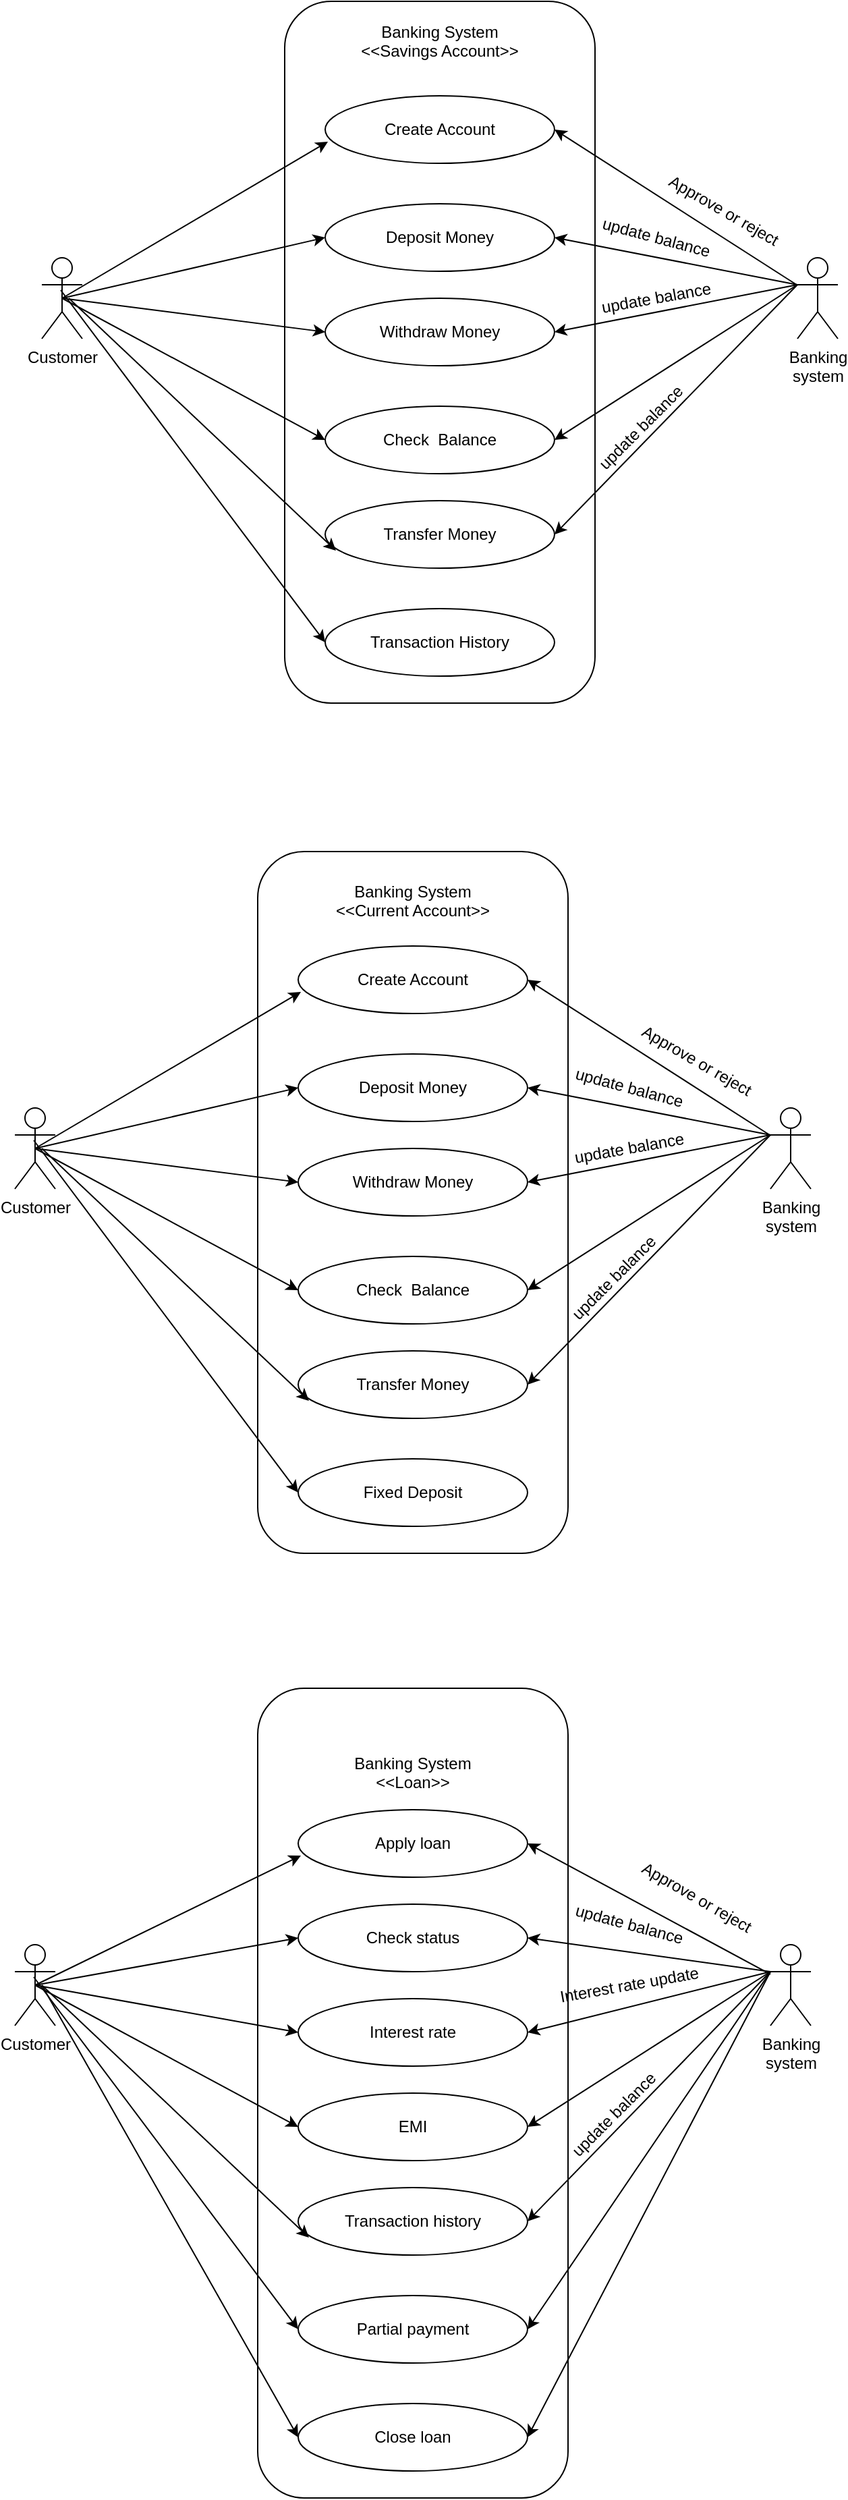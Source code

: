 <mxfile version="21.6.5" type="google">
  <diagram name="Page-1" id="xdPgEGAJNqg5EhjhPU7r">
    <mxGraphModel grid="1" page="1" gridSize="10" guides="1" tooltips="1" connect="1" arrows="1" fold="1" pageScale="1" pageWidth="850" pageHeight="1100" math="0" shadow="0">
      <root>
        <mxCell id="0" />
        <mxCell id="1" parent="0" />
        <mxCell id="pIyLrbs62usHwFgyWawc-6" value="Banking System&lt;br&gt;&amp;lt;&amp;lt;Savings Account&amp;gt;&amp;gt;&lt;br&gt;&lt;br&gt;&lt;br&gt;&lt;br&gt;&lt;br&gt;&lt;br&gt;&lt;br&gt;&lt;br&gt;&lt;br&gt;&lt;br&gt;&lt;br&gt;&lt;br&gt;&lt;br&gt;&lt;br&gt;&lt;br&gt;&lt;br&gt;&lt;br&gt;&lt;br&gt;&lt;br&gt;&lt;br&gt;&lt;br&gt;&lt;br&gt;&lt;br&gt;&lt;br&gt;&lt;br&gt;&lt;br&gt;&lt;br&gt;&lt;br&gt;&lt;br&gt;&lt;br&gt;&lt;br&gt;&lt;br&gt;&lt;br&gt;" style="rounded=1;whiteSpace=wrap;html=1;" vertex="1" parent="1">
          <mxGeometry x="350" y="350" width="230" height="520" as="geometry" />
        </mxCell>
        <mxCell id="pIyLrbs62usHwFgyWawc-7" value="Customer" style="shape=umlActor;verticalLabelPosition=bottom;verticalAlign=top;html=1;outlineConnect=0;" vertex="1" parent="1">
          <mxGeometry x="170" y="540" width="30" height="60" as="geometry" />
        </mxCell>
        <mxCell id="pIyLrbs62usHwFgyWawc-10" value="Create Account" style="ellipse;whiteSpace=wrap;html=1;" vertex="1" parent="1">
          <mxGeometry x="380" y="420" width="170" height="50" as="geometry" />
        </mxCell>
        <mxCell id="pIyLrbs62usHwFgyWawc-23" value="Deposit Money" style="ellipse;whiteSpace=wrap;html=1;" vertex="1" parent="1">
          <mxGeometry x="380" y="500" width="170" height="50" as="geometry" />
        </mxCell>
        <mxCell id="pIyLrbs62usHwFgyWawc-24" value="Withdraw Money" style="ellipse;whiteSpace=wrap;html=1;" vertex="1" parent="1">
          <mxGeometry x="380" y="570" width="170" height="50" as="geometry" />
        </mxCell>
        <mxCell id="pIyLrbs62usHwFgyWawc-25" value="Check&amp;nbsp; Balance" style="ellipse;whiteSpace=wrap;html=1;" vertex="1" parent="1">
          <mxGeometry x="380" y="650" width="170" height="50" as="geometry" />
        </mxCell>
        <mxCell id="pIyLrbs62usHwFgyWawc-26" value="Transaction History" style="ellipse;whiteSpace=wrap;html=1;" vertex="1" parent="1">
          <mxGeometry x="380" y="800" width="170" height="50" as="geometry" />
        </mxCell>
        <mxCell id="pIyLrbs62usHwFgyWawc-27" value="Transfer Money" style="ellipse;whiteSpace=wrap;html=1;" vertex="1" parent="1">
          <mxGeometry x="380" y="720" width="170" height="50" as="geometry" />
        </mxCell>
        <mxCell id="pIyLrbs62usHwFgyWawc-28" value="" style="endArrow=classic;html=1;rounded=0;entryX=0.012;entryY=0.68;entryDx=0;entryDy=0;entryPerimeter=0;exitX=0.5;exitY=0.5;exitDx=0;exitDy=0;exitPerimeter=0;" edge="1" parent="1" source="pIyLrbs62usHwFgyWawc-7" target="pIyLrbs62usHwFgyWawc-10">
          <mxGeometry width="50" height="50" relative="1" as="geometry">
            <mxPoint x="190" y="570" as="sourcePoint" />
            <mxPoint x="380" y="460" as="targetPoint" />
          </mxGeometry>
        </mxCell>
        <mxCell id="pIyLrbs62usHwFgyWawc-29" value="" style="endArrow=classic;html=1;rounded=0;entryX=0;entryY=0.5;entryDx=0;entryDy=0;exitX=0.5;exitY=0.5;exitDx=0;exitDy=0;exitPerimeter=0;" edge="1" parent="1" source="pIyLrbs62usHwFgyWawc-7" target="pIyLrbs62usHwFgyWawc-24">
          <mxGeometry width="50" height="50" relative="1" as="geometry">
            <mxPoint x="190" y="570" as="sourcePoint" />
            <mxPoint x="380" y="590" as="targetPoint" />
          </mxGeometry>
        </mxCell>
        <mxCell id="pIyLrbs62usHwFgyWawc-31" value="" style="endArrow=classic;html=1;rounded=0;entryX=0;entryY=0.5;entryDx=0;entryDy=0;exitX=0.5;exitY=0.5;exitDx=0;exitDy=0;exitPerimeter=0;" edge="1" parent="1" source="pIyLrbs62usHwFgyWawc-7" target="pIyLrbs62usHwFgyWawc-25">
          <mxGeometry width="50" height="50" relative="1" as="geometry">
            <mxPoint x="190" y="570" as="sourcePoint" />
            <mxPoint x="450" y="600" as="targetPoint" />
          </mxGeometry>
        </mxCell>
        <mxCell id="pIyLrbs62usHwFgyWawc-32" value="" style="endArrow=classic;html=1;rounded=0;entryX=0.047;entryY=0.74;entryDx=0;entryDy=0;entryPerimeter=0;" edge="1" parent="1" target="pIyLrbs62usHwFgyWawc-27">
          <mxGeometry width="50" height="50" relative="1" as="geometry">
            <mxPoint x="190" y="570" as="sourcePoint" />
            <mxPoint x="450" y="600" as="targetPoint" />
          </mxGeometry>
        </mxCell>
        <mxCell id="pIyLrbs62usHwFgyWawc-33" value="" style="endArrow=classic;html=1;rounded=0;entryX=0;entryY=0.5;entryDx=0;entryDy=0;exitX=0.467;exitY=0.4;exitDx=0;exitDy=0;exitPerimeter=0;" edge="1" parent="1" source="pIyLrbs62usHwFgyWawc-7" target="pIyLrbs62usHwFgyWawc-26">
          <mxGeometry width="50" height="50" relative="1" as="geometry">
            <mxPoint x="190" y="570" as="sourcePoint" />
            <mxPoint x="230" y="750" as="targetPoint" />
          </mxGeometry>
        </mxCell>
        <mxCell id="pIyLrbs62usHwFgyWawc-34" value="" style="endArrow=classic;html=1;rounded=0;entryX=0;entryY=0.5;entryDx=0;entryDy=0;exitX=0.5;exitY=0.5;exitDx=0;exitDy=0;exitPerimeter=0;" edge="1" parent="1" source="pIyLrbs62usHwFgyWawc-7" target="pIyLrbs62usHwFgyWawc-23">
          <mxGeometry width="50" height="50" relative="1" as="geometry">
            <mxPoint x="190" y="570" as="sourcePoint" />
            <mxPoint x="450" y="600" as="targetPoint" />
          </mxGeometry>
        </mxCell>
        <mxCell id="pIyLrbs62usHwFgyWawc-35" value="Banking&lt;br&gt;system" style="shape=umlActor;verticalLabelPosition=bottom;verticalAlign=top;html=1;outlineConnect=0;" vertex="1" parent="1">
          <mxGeometry x="730" y="540" width="30" height="60" as="geometry" />
        </mxCell>
        <mxCell id="pIyLrbs62usHwFgyWawc-52" value="" style="endArrow=classic;html=1;rounded=0;entryX=1;entryY=0.5;entryDx=0;entryDy=0;" edge="1" parent="1" source="pIyLrbs62usHwFgyWawc-35" target="pIyLrbs62usHwFgyWawc-10">
          <mxGeometry width="50" height="50" relative="1" as="geometry">
            <mxPoint x="470" y="590" as="sourcePoint" />
            <mxPoint x="520" y="540" as="targetPoint" />
          </mxGeometry>
        </mxCell>
        <mxCell id="pIyLrbs62usHwFgyWawc-53" value="" style="endArrow=classic;html=1;rounded=0;entryX=1;entryY=0.5;entryDx=0;entryDy=0;" edge="1" parent="1" target="pIyLrbs62usHwFgyWawc-23">
          <mxGeometry width="50" height="50" relative="1" as="geometry">
            <mxPoint x="730" y="560" as="sourcePoint" />
            <mxPoint x="520" y="540" as="targetPoint" />
          </mxGeometry>
        </mxCell>
        <mxCell id="pIyLrbs62usHwFgyWawc-54" value="" style="endArrow=classic;html=1;rounded=0;entryX=1;entryY=0.5;entryDx=0;entryDy=0;" edge="1" parent="1" target="pIyLrbs62usHwFgyWawc-24">
          <mxGeometry width="50" height="50" relative="1" as="geometry">
            <mxPoint x="730" y="560" as="sourcePoint" />
            <mxPoint x="520" y="540" as="targetPoint" />
          </mxGeometry>
        </mxCell>
        <mxCell id="pIyLrbs62usHwFgyWawc-55" value="" style="endArrow=classic;html=1;rounded=0;entryX=1;entryY=0.5;entryDx=0;entryDy=0;" edge="1" parent="1" target="pIyLrbs62usHwFgyWawc-25">
          <mxGeometry width="50" height="50" relative="1" as="geometry">
            <mxPoint x="730" y="560" as="sourcePoint" />
            <mxPoint x="520" y="680" as="targetPoint" />
          </mxGeometry>
        </mxCell>
        <mxCell id="pIyLrbs62usHwFgyWawc-56" value="" style="endArrow=classic;html=1;rounded=0;entryX=1;entryY=0.5;entryDx=0;entryDy=0;" edge="1" parent="1" target="pIyLrbs62usHwFgyWawc-27">
          <mxGeometry width="50" height="50" relative="1" as="geometry">
            <mxPoint x="730" y="560" as="sourcePoint" />
            <mxPoint x="520" y="680" as="targetPoint" />
          </mxGeometry>
        </mxCell>
        <mxCell id="pIyLrbs62usHwFgyWawc-59" value="Approve or reject" style="text;html=1;align=center;verticalAlign=middle;resizable=0;points=[];autosize=1;strokeColor=none;fillColor=none;rotation=30;" vertex="1" parent="1">
          <mxGeometry x="620" y="490" width="110" height="30" as="geometry" />
        </mxCell>
        <mxCell id="pIyLrbs62usHwFgyWawc-62" value="update balance" style="text;html=1;align=center;verticalAlign=middle;resizable=0;points=[];autosize=1;strokeColor=none;fillColor=none;rotation=-10;" vertex="1" parent="1">
          <mxGeometry x="570" y="555" width="110" height="30" as="geometry" />
        </mxCell>
        <mxCell id="pIyLrbs62usHwFgyWawc-63" value="update balance" style="text;html=1;align=center;verticalAlign=middle;resizable=0;points=[];autosize=1;strokeColor=none;fillColor=none;rotation=15;" vertex="1" parent="1">
          <mxGeometry x="570" y="510" width="110" height="30" as="geometry" />
        </mxCell>
        <mxCell id="pIyLrbs62usHwFgyWawc-69" value="update balance&amp;nbsp;" style="text;html=1;align=center;verticalAlign=middle;resizable=0;points=[];autosize=1;strokeColor=none;fillColor=none;rotation=-45;" vertex="1" parent="1">
          <mxGeometry x="560" y="650" width="110" height="30" as="geometry" />
        </mxCell>
        <mxCell id="pIyLrbs62usHwFgyWawc-71" value="Banking System&lt;br&gt;&amp;lt;&amp;lt;Current Account&amp;gt;&amp;gt;&lt;br&gt;&lt;br&gt;&lt;br&gt;&lt;br&gt;&lt;br&gt;&lt;br&gt;&lt;br&gt;&lt;br&gt;&lt;br&gt;&lt;br&gt;&lt;br&gt;&lt;br&gt;&lt;br&gt;&lt;br&gt;&lt;br&gt;&lt;br&gt;&lt;br&gt;&lt;br&gt;&lt;br&gt;&lt;br&gt;&lt;br&gt;&lt;br&gt;&lt;br&gt;&lt;br&gt;&lt;br&gt;&lt;br&gt;&lt;br&gt;&lt;br&gt;&lt;br&gt;&lt;br&gt;&lt;br&gt;&lt;br&gt;" style="rounded=1;whiteSpace=wrap;html=1;" vertex="1" parent="1">
          <mxGeometry x="330" y="980" width="230" height="520" as="geometry" />
        </mxCell>
        <mxCell id="pIyLrbs62usHwFgyWawc-72" value="Customer" style="shape=umlActor;verticalLabelPosition=bottom;verticalAlign=top;html=1;outlineConnect=0;" vertex="1" parent="1">
          <mxGeometry x="150" y="1170" width="30" height="60" as="geometry" />
        </mxCell>
        <mxCell id="pIyLrbs62usHwFgyWawc-73" value="Create Account" style="ellipse;whiteSpace=wrap;html=1;" vertex="1" parent="1">
          <mxGeometry x="360" y="1050" width="170" height="50" as="geometry" />
        </mxCell>
        <mxCell id="pIyLrbs62usHwFgyWawc-74" value="Deposit Money" style="ellipse;whiteSpace=wrap;html=1;" vertex="1" parent="1">
          <mxGeometry x="360" y="1130" width="170" height="50" as="geometry" />
        </mxCell>
        <mxCell id="pIyLrbs62usHwFgyWawc-75" value="Withdraw Money" style="ellipse;whiteSpace=wrap;html=1;" vertex="1" parent="1">
          <mxGeometry x="360" y="1200" width="170" height="50" as="geometry" />
        </mxCell>
        <mxCell id="pIyLrbs62usHwFgyWawc-76" value="Check&amp;nbsp; Balance" style="ellipse;whiteSpace=wrap;html=1;" vertex="1" parent="1">
          <mxGeometry x="360" y="1280" width="170" height="50" as="geometry" />
        </mxCell>
        <mxCell id="pIyLrbs62usHwFgyWawc-77" value="Fixed Deposit" style="ellipse;whiteSpace=wrap;html=1;" vertex="1" parent="1">
          <mxGeometry x="360" y="1430" width="170" height="50" as="geometry" />
        </mxCell>
        <mxCell id="pIyLrbs62usHwFgyWawc-78" value="Transfer Money" style="ellipse;whiteSpace=wrap;html=1;" vertex="1" parent="1">
          <mxGeometry x="360" y="1350" width="170" height="50" as="geometry" />
        </mxCell>
        <mxCell id="pIyLrbs62usHwFgyWawc-79" value="" style="endArrow=classic;html=1;rounded=0;entryX=0.012;entryY=0.68;entryDx=0;entryDy=0;entryPerimeter=0;exitX=0.5;exitY=0.5;exitDx=0;exitDy=0;exitPerimeter=0;" edge="1" parent="1" source="pIyLrbs62usHwFgyWawc-72" target="pIyLrbs62usHwFgyWawc-73">
          <mxGeometry width="50" height="50" relative="1" as="geometry">
            <mxPoint x="170" y="1200" as="sourcePoint" />
            <mxPoint x="360" y="1090" as="targetPoint" />
          </mxGeometry>
        </mxCell>
        <mxCell id="pIyLrbs62usHwFgyWawc-80" value="" style="endArrow=classic;html=1;rounded=0;entryX=0;entryY=0.5;entryDx=0;entryDy=0;exitX=0.5;exitY=0.5;exitDx=0;exitDy=0;exitPerimeter=0;" edge="1" parent="1" source="pIyLrbs62usHwFgyWawc-72" target="pIyLrbs62usHwFgyWawc-75">
          <mxGeometry width="50" height="50" relative="1" as="geometry">
            <mxPoint x="170" y="1200" as="sourcePoint" />
            <mxPoint x="360" y="1220" as="targetPoint" />
          </mxGeometry>
        </mxCell>
        <mxCell id="pIyLrbs62usHwFgyWawc-81" value="" style="endArrow=classic;html=1;rounded=0;entryX=0;entryY=0.5;entryDx=0;entryDy=0;exitX=0.5;exitY=0.5;exitDx=0;exitDy=0;exitPerimeter=0;" edge="1" parent="1" source="pIyLrbs62usHwFgyWawc-72" target="pIyLrbs62usHwFgyWawc-76">
          <mxGeometry width="50" height="50" relative="1" as="geometry">
            <mxPoint x="170" y="1200" as="sourcePoint" />
            <mxPoint x="430" y="1230" as="targetPoint" />
          </mxGeometry>
        </mxCell>
        <mxCell id="pIyLrbs62usHwFgyWawc-82" value="" style="endArrow=classic;html=1;rounded=0;entryX=0.047;entryY=0.74;entryDx=0;entryDy=0;entryPerimeter=0;" edge="1" parent="1" target="pIyLrbs62usHwFgyWawc-78">
          <mxGeometry width="50" height="50" relative="1" as="geometry">
            <mxPoint x="170" y="1200" as="sourcePoint" />
            <mxPoint x="430" y="1230" as="targetPoint" />
          </mxGeometry>
        </mxCell>
        <mxCell id="pIyLrbs62usHwFgyWawc-83" value="" style="endArrow=classic;html=1;rounded=0;entryX=0;entryY=0.5;entryDx=0;entryDy=0;exitX=0.467;exitY=0.4;exitDx=0;exitDy=0;exitPerimeter=0;" edge="1" parent="1" source="pIyLrbs62usHwFgyWawc-72" target="pIyLrbs62usHwFgyWawc-77">
          <mxGeometry width="50" height="50" relative="1" as="geometry">
            <mxPoint x="170" y="1200" as="sourcePoint" />
            <mxPoint x="210" y="1380" as="targetPoint" />
          </mxGeometry>
        </mxCell>
        <mxCell id="pIyLrbs62usHwFgyWawc-84" value="" style="endArrow=classic;html=1;rounded=0;entryX=0;entryY=0.5;entryDx=0;entryDy=0;exitX=0.5;exitY=0.5;exitDx=0;exitDy=0;exitPerimeter=0;" edge="1" parent="1" source="pIyLrbs62usHwFgyWawc-72" target="pIyLrbs62usHwFgyWawc-74">
          <mxGeometry width="50" height="50" relative="1" as="geometry">
            <mxPoint x="170" y="1200" as="sourcePoint" />
            <mxPoint x="430" y="1230" as="targetPoint" />
          </mxGeometry>
        </mxCell>
        <mxCell id="pIyLrbs62usHwFgyWawc-85" value="Banking&lt;br&gt;system" style="shape=umlActor;verticalLabelPosition=bottom;verticalAlign=top;html=1;outlineConnect=0;" vertex="1" parent="1">
          <mxGeometry x="710" y="1170" width="30" height="60" as="geometry" />
        </mxCell>
        <mxCell id="pIyLrbs62usHwFgyWawc-86" value="" style="endArrow=classic;html=1;rounded=0;entryX=1;entryY=0.5;entryDx=0;entryDy=0;" edge="1" parent="1" source="pIyLrbs62usHwFgyWawc-85" target="pIyLrbs62usHwFgyWawc-73">
          <mxGeometry width="50" height="50" relative="1" as="geometry">
            <mxPoint x="450" y="1220" as="sourcePoint" />
            <mxPoint x="500" y="1170" as="targetPoint" />
          </mxGeometry>
        </mxCell>
        <mxCell id="pIyLrbs62usHwFgyWawc-87" value="" style="endArrow=classic;html=1;rounded=0;entryX=1;entryY=0.5;entryDx=0;entryDy=0;" edge="1" parent="1" target="pIyLrbs62usHwFgyWawc-74">
          <mxGeometry width="50" height="50" relative="1" as="geometry">
            <mxPoint x="710" y="1190" as="sourcePoint" />
            <mxPoint x="500" y="1170" as="targetPoint" />
          </mxGeometry>
        </mxCell>
        <mxCell id="pIyLrbs62usHwFgyWawc-88" value="" style="endArrow=classic;html=1;rounded=0;entryX=1;entryY=0.5;entryDx=0;entryDy=0;" edge="1" parent="1" target="pIyLrbs62usHwFgyWawc-75">
          <mxGeometry width="50" height="50" relative="1" as="geometry">
            <mxPoint x="710" y="1190" as="sourcePoint" />
            <mxPoint x="500" y="1170" as="targetPoint" />
          </mxGeometry>
        </mxCell>
        <mxCell id="pIyLrbs62usHwFgyWawc-89" value="" style="endArrow=classic;html=1;rounded=0;entryX=1;entryY=0.5;entryDx=0;entryDy=0;" edge="1" parent="1" target="pIyLrbs62usHwFgyWawc-76">
          <mxGeometry width="50" height="50" relative="1" as="geometry">
            <mxPoint x="710" y="1190" as="sourcePoint" />
            <mxPoint x="500" y="1310" as="targetPoint" />
          </mxGeometry>
        </mxCell>
        <mxCell id="pIyLrbs62usHwFgyWawc-90" value="" style="endArrow=classic;html=1;rounded=0;entryX=1;entryY=0.5;entryDx=0;entryDy=0;" edge="1" parent="1" target="pIyLrbs62usHwFgyWawc-78">
          <mxGeometry width="50" height="50" relative="1" as="geometry">
            <mxPoint x="710" y="1190" as="sourcePoint" />
            <mxPoint x="500" y="1310" as="targetPoint" />
          </mxGeometry>
        </mxCell>
        <mxCell id="pIyLrbs62usHwFgyWawc-91" value="Approve or reject" style="text;html=1;align=center;verticalAlign=middle;resizable=0;points=[];autosize=1;strokeColor=none;fillColor=none;rotation=30;" vertex="1" parent="1">
          <mxGeometry x="600" y="1120" width="110" height="30" as="geometry" />
        </mxCell>
        <mxCell id="pIyLrbs62usHwFgyWawc-92" value="update balance" style="text;html=1;align=center;verticalAlign=middle;resizable=0;points=[];autosize=1;strokeColor=none;fillColor=none;rotation=-10;" vertex="1" parent="1">
          <mxGeometry x="550" y="1185" width="110" height="30" as="geometry" />
        </mxCell>
        <mxCell id="pIyLrbs62usHwFgyWawc-93" value="update balance" style="text;html=1;align=center;verticalAlign=middle;resizable=0;points=[];autosize=1;strokeColor=none;fillColor=none;rotation=15;" vertex="1" parent="1">
          <mxGeometry x="550" y="1140" width="110" height="30" as="geometry" />
        </mxCell>
        <mxCell id="pIyLrbs62usHwFgyWawc-94" value="update balance&amp;nbsp;" style="text;html=1;align=center;verticalAlign=middle;resizable=0;points=[];autosize=1;strokeColor=none;fillColor=none;rotation=-45;" vertex="1" parent="1">
          <mxGeometry x="540" y="1280" width="110" height="30" as="geometry" />
        </mxCell>
        <mxCell id="pIyLrbs62usHwFgyWawc-118" value="Banking System&lt;br&gt;&amp;lt;&amp;lt;Loan&amp;gt;&amp;gt;&lt;br&gt;&lt;br&gt;&lt;br&gt;&lt;br&gt;&lt;br&gt;&lt;br&gt;&lt;br&gt;&lt;br&gt;&lt;br&gt;&lt;br&gt;&lt;br&gt;&lt;br&gt;&lt;br&gt;&lt;br&gt;&lt;br&gt;&lt;br&gt;&lt;br&gt;&lt;br&gt;&lt;br&gt;&lt;br&gt;&lt;br&gt;&lt;br&gt;&lt;br&gt;&lt;br&gt;&lt;br&gt;&lt;br&gt;&lt;br&gt;&lt;br&gt;&lt;br&gt;&lt;br&gt;&lt;br&gt;&lt;br&gt;&lt;br&gt;&lt;br&gt;" style="rounded=1;whiteSpace=wrap;html=1;" vertex="1" parent="1">
          <mxGeometry x="330" y="1600" width="230" height="600" as="geometry" />
        </mxCell>
        <mxCell id="pIyLrbs62usHwFgyWawc-119" value="Customer" style="shape=umlActor;verticalLabelPosition=bottom;verticalAlign=top;html=1;outlineConnect=0;" vertex="1" parent="1">
          <mxGeometry x="150" y="1790" width="30" height="60" as="geometry" />
        </mxCell>
        <mxCell id="pIyLrbs62usHwFgyWawc-120" value="Apply loan" style="ellipse;whiteSpace=wrap;html=1;" vertex="1" parent="1">
          <mxGeometry x="360" y="1690" width="170" height="50" as="geometry" />
        </mxCell>
        <mxCell id="pIyLrbs62usHwFgyWawc-121" value="Check status" style="ellipse;whiteSpace=wrap;html=1;" vertex="1" parent="1">
          <mxGeometry x="360" y="1760" width="170" height="50" as="geometry" />
        </mxCell>
        <mxCell id="pIyLrbs62usHwFgyWawc-122" value="Interest rate" style="ellipse;whiteSpace=wrap;html=1;" vertex="1" parent="1">
          <mxGeometry x="360" y="1830" width="170" height="50" as="geometry" />
        </mxCell>
        <mxCell id="pIyLrbs62usHwFgyWawc-123" value="EMI" style="ellipse;whiteSpace=wrap;html=1;" vertex="1" parent="1">
          <mxGeometry x="360" y="1900" width="170" height="50" as="geometry" />
        </mxCell>
        <mxCell id="pIyLrbs62usHwFgyWawc-124" value="Partial payment" style="ellipse;whiteSpace=wrap;html=1;" vertex="1" parent="1">
          <mxGeometry x="360" y="2050" width="170" height="50" as="geometry" />
        </mxCell>
        <mxCell id="pIyLrbs62usHwFgyWawc-125" value="Transaction history" style="ellipse;whiteSpace=wrap;html=1;" vertex="1" parent="1">
          <mxGeometry x="360" y="1970" width="170" height="50" as="geometry" />
        </mxCell>
        <mxCell id="pIyLrbs62usHwFgyWawc-126" value="" style="endArrow=classic;html=1;rounded=0;entryX=0.012;entryY=0.68;entryDx=0;entryDy=0;entryPerimeter=0;exitX=0.5;exitY=0.5;exitDx=0;exitDy=0;exitPerimeter=0;" edge="1" parent="1" source="pIyLrbs62usHwFgyWawc-119" target="pIyLrbs62usHwFgyWawc-120">
          <mxGeometry width="50" height="50" relative="1" as="geometry">
            <mxPoint x="170" y="1820" as="sourcePoint" />
            <mxPoint x="360" y="1710" as="targetPoint" />
          </mxGeometry>
        </mxCell>
        <mxCell id="pIyLrbs62usHwFgyWawc-127" value="" style="endArrow=classic;html=1;rounded=0;entryX=0;entryY=0.5;entryDx=0;entryDy=0;exitX=0.5;exitY=0.5;exitDx=0;exitDy=0;exitPerimeter=0;" edge="1" parent="1" source="pIyLrbs62usHwFgyWawc-119" target="pIyLrbs62usHwFgyWawc-122">
          <mxGeometry width="50" height="50" relative="1" as="geometry">
            <mxPoint x="170" y="1820" as="sourcePoint" />
            <mxPoint x="360" y="1840" as="targetPoint" />
          </mxGeometry>
        </mxCell>
        <mxCell id="pIyLrbs62usHwFgyWawc-128" value="" style="endArrow=classic;html=1;rounded=0;entryX=0;entryY=0.5;entryDx=0;entryDy=0;exitX=0.5;exitY=0.5;exitDx=0;exitDy=0;exitPerimeter=0;" edge="1" parent="1" source="pIyLrbs62usHwFgyWawc-119" target="pIyLrbs62usHwFgyWawc-123">
          <mxGeometry width="50" height="50" relative="1" as="geometry">
            <mxPoint x="170" y="1820" as="sourcePoint" />
            <mxPoint x="430" y="1850" as="targetPoint" />
          </mxGeometry>
        </mxCell>
        <mxCell id="pIyLrbs62usHwFgyWawc-129" value="" style="endArrow=classic;html=1;rounded=0;entryX=0.047;entryY=0.74;entryDx=0;entryDy=0;entryPerimeter=0;" edge="1" parent="1" target="pIyLrbs62usHwFgyWawc-125">
          <mxGeometry width="50" height="50" relative="1" as="geometry">
            <mxPoint x="170" y="1820" as="sourcePoint" />
            <mxPoint x="430" y="1850" as="targetPoint" />
          </mxGeometry>
        </mxCell>
        <mxCell id="pIyLrbs62usHwFgyWawc-130" value="" style="endArrow=classic;html=1;rounded=0;entryX=0;entryY=0.5;entryDx=0;entryDy=0;exitX=0.467;exitY=0.4;exitDx=0;exitDy=0;exitPerimeter=0;" edge="1" parent="1" source="pIyLrbs62usHwFgyWawc-119" target="pIyLrbs62usHwFgyWawc-124">
          <mxGeometry width="50" height="50" relative="1" as="geometry">
            <mxPoint x="170" y="1820" as="sourcePoint" />
            <mxPoint x="210" y="2000" as="targetPoint" />
          </mxGeometry>
        </mxCell>
        <mxCell id="pIyLrbs62usHwFgyWawc-131" value="" style="endArrow=classic;html=1;rounded=0;entryX=0;entryY=0.5;entryDx=0;entryDy=0;exitX=0.5;exitY=0.5;exitDx=0;exitDy=0;exitPerimeter=0;" edge="1" parent="1" source="pIyLrbs62usHwFgyWawc-119" target="pIyLrbs62usHwFgyWawc-121">
          <mxGeometry width="50" height="50" relative="1" as="geometry">
            <mxPoint x="170" y="1820" as="sourcePoint" />
            <mxPoint x="430" y="1850" as="targetPoint" />
          </mxGeometry>
        </mxCell>
        <mxCell id="pIyLrbs62usHwFgyWawc-132" value="Banking&lt;br&gt;system" style="shape=umlActor;verticalLabelPosition=bottom;verticalAlign=top;html=1;outlineConnect=0;" vertex="1" parent="1">
          <mxGeometry x="710" y="1790" width="30" height="60" as="geometry" />
        </mxCell>
        <mxCell id="pIyLrbs62usHwFgyWawc-133" value="" style="endArrow=classic;html=1;rounded=0;entryX=1;entryY=0.5;entryDx=0;entryDy=0;" edge="1" parent="1" source="pIyLrbs62usHwFgyWawc-132" target="pIyLrbs62usHwFgyWawc-120">
          <mxGeometry width="50" height="50" relative="1" as="geometry">
            <mxPoint x="450" y="1840" as="sourcePoint" />
            <mxPoint x="500" y="1790" as="targetPoint" />
          </mxGeometry>
        </mxCell>
        <mxCell id="pIyLrbs62usHwFgyWawc-134" value="" style="endArrow=classic;html=1;rounded=0;entryX=1;entryY=0.5;entryDx=0;entryDy=0;" edge="1" parent="1" target="pIyLrbs62usHwFgyWawc-121">
          <mxGeometry width="50" height="50" relative="1" as="geometry">
            <mxPoint x="710" y="1810" as="sourcePoint" />
            <mxPoint x="500" y="1790" as="targetPoint" />
          </mxGeometry>
        </mxCell>
        <mxCell id="pIyLrbs62usHwFgyWawc-135" value="" style="endArrow=classic;html=1;rounded=0;entryX=1;entryY=0.5;entryDx=0;entryDy=0;" edge="1" parent="1" target="pIyLrbs62usHwFgyWawc-122">
          <mxGeometry width="50" height="50" relative="1" as="geometry">
            <mxPoint x="710" y="1810" as="sourcePoint" />
            <mxPoint x="500" y="1790" as="targetPoint" />
          </mxGeometry>
        </mxCell>
        <mxCell id="pIyLrbs62usHwFgyWawc-136" value="" style="endArrow=classic;html=1;rounded=0;entryX=1;entryY=0.5;entryDx=0;entryDy=0;" edge="1" parent="1" target="pIyLrbs62usHwFgyWawc-123">
          <mxGeometry width="50" height="50" relative="1" as="geometry">
            <mxPoint x="710" y="1810" as="sourcePoint" />
            <mxPoint x="500" y="1930" as="targetPoint" />
          </mxGeometry>
        </mxCell>
        <mxCell id="pIyLrbs62usHwFgyWawc-137" value="" style="endArrow=classic;html=1;rounded=0;entryX=1;entryY=0.5;entryDx=0;entryDy=0;" edge="1" parent="1" target="pIyLrbs62usHwFgyWawc-125">
          <mxGeometry width="50" height="50" relative="1" as="geometry">
            <mxPoint x="710" y="1810" as="sourcePoint" />
            <mxPoint x="500" y="1930" as="targetPoint" />
          </mxGeometry>
        </mxCell>
        <mxCell id="pIyLrbs62usHwFgyWawc-138" value="Approve or reject" style="text;html=1;align=center;verticalAlign=middle;resizable=0;points=[];autosize=1;strokeColor=none;fillColor=none;rotation=30;" vertex="1" parent="1">
          <mxGeometry x="600" y="1740" width="110" height="30" as="geometry" />
        </mxCell>
        <mxCell id="pIyLrbs62usHwFgyWawc-139" value="Interest rate update" style="text;html=1;align=center;verticalAlign=middle;resizable=0;points=[];autosize=1;strokeColor=none;fillColor=none;rotation=-10;" vertex="1" parent="1">
          <mxGeometry x="540" y="1805" width="130" height="30" as="geometry" />
        </mxCell>
        <mxCell id="pIyLrbs62usHwFgyWawc-140" value="update balance" style="text;html=1;align=center;verticalAlign=middle;resizable=0;points=[];autosize=1;strokeColor=none;fillColor=none;rotation=15;" vertex="1" parent="1">
          <mxGeometry x="550" y="1760" width="110" height="30" as="geometry" />
        </mxCell>
        <mxCell id="pIyLrbs62usHwFgyWawc-141" value="update balance&amp;nbsp;" style="text;html=1;align=center;verticalAlign=middle;resizable=0;points=[];autosize=1;strokeColor=none;fillColor=none;rotation=-45;" vertex="1" parent="1">
          <mxGeometry x="540" y="1900" width="110" height="30" as="geometry" />
        </mxCell>
        <mxCell id="pIyLrbs62usHwFgyWawc-142" value="Close loan" style="ellipse;whiteSpace=wrap;html=1;" vertex="1" parent="1">
          <mxGeometry x="360" y="2130" width="170" height="50" as="geometry" />
        </mxCell>
        <mxCell id="pIyLrbs62usHwFgyWawc-143" value="" style="endArrow=classic;html=1;rounded=0;entryX=0;entryY=0.5;entryDx=0;entryDy=0;" edge="1" parent="1" target="pIyLrbs62usHwFgyWawc-142">
          <mxGeometry width="50" height="50" relative="1" as="geometry">
            <mxPoint x="170" y="1820" as="sourcePoint" />
            <mxPoint x="540" y="2060" as="targetPoint" />
          </mxGeometry>
        </mxCell>
        <mxCell id="pIyLrbs62usHwFgyWawc-144" value="" style="endArrow=classic;html=1;rounded=0;entryX=1;entryY=0.5;entryDx=0;entryDy=0;exitX=0;exitY=0.333;exitDx=0;exitDy=0;exitPerimeter=0;" edge="1" parent="1" source="pIyLrbs62usHwFgyWawc-132" target="pIyLrbs62usHwFgyWawc-124">
          <mxGeometry width="50" height="50" relative="1" as="geometry">
            <mxPoint x="710" y="1820" as="sourcePoint" />
            <mxPoint x="540" y="2060" as="targetPoint" />
            <Array as="points" />
          </mxGeometry>
        </mxCell>
        <mxCell id="pIyLrbs62usHwFgyWawc-145" value="" style="endArrow=classic;html=1;rounded=0;entryX=1;entryY=0.5;entryDx=0;entryDy=0;exitX=0;exitY=0.333;exitDx=0;exitDy=0;exitPerimeter=0;" edge="1" parent="1" source="pIyLrbs62usHwFgyWawc-132" target="pIyLrbs62usHwFgyWawc-142">
          <mxGeometry width="50" height="50" relative="1" as="geometry">
            <mxPoint x="760" y="1987.778" as="sourcePoint" />
            <mxPoint x="540" y="2060" as="targetPoint" />
          </mxGeometry>
        </mxCell>
      </root>
    </mxGraphModel>
  </diagram>
</mxfile>
